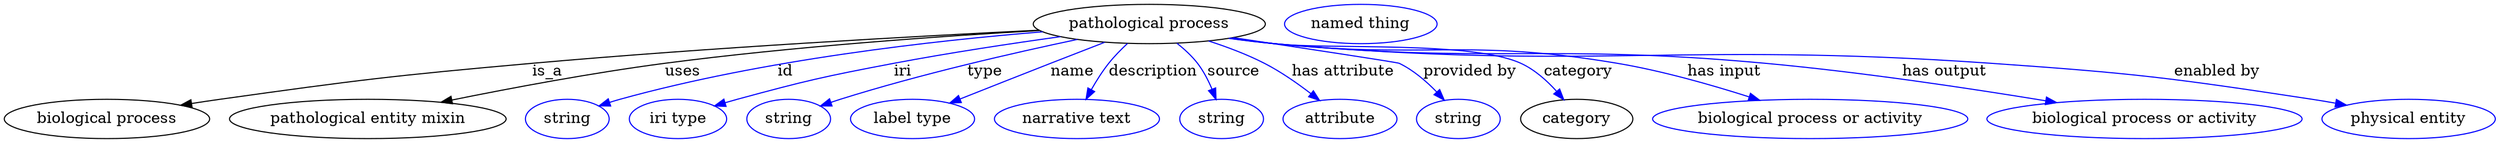 digraph {
	graph [bb="0,0,1846.1,123"];
	node [label="\N"];
	"pathological process"	[height=0.5,
		label="pathological process",
		pos="854.74,105",
		width=2.3109];
	"biological process"	[height=0.5,
		pos="74.743,18",
		width=2.0762];
	"pathological process" -> "biological process"	[label=is_a,
		lp="403.74,61.5",
		pos="e,128.88,30.449 775.3,99.544 683.14,94.012 526.69,83.504 392.74,69 288.32,57.694 262.26,53.758 158.74,36 152.24,34.884 145.47,33.645 \
138.72,32.359"];
	"pathological entity mixin"	[height=0.5,
		pos="267.74,18",
		width=2.7803];
	"pathological process" -> "pathological entity mixin"	[label=uses,
		lp="504.74,61.5",
		pos="e,322.4,33.114 776.01,99.174 702.44,94.007 589.71,84.403 492.74,69 438.18,60.333 377.03,46.473 332.27,35.541"];
	id	[color=blue,
		height=0.5,
		label=string,
		pos="416.74,18",
		width=0.84854];
	"pathological process" -> id	[color=blue,
		label=id,
		lp="580.24,61.5",
		pos="e,440.19,29.713 778.26,97.863 696.88,89.746 565.17,72.03 456.74,36 454.36,35.209 451.93,34.336 449.49,33.417",
		style=solid];
	iri	[color=blue,
		height=0.5,
		label="iri type",
		pos="501.74,18",
		width=1.011];
	"pathological process" -> iri	[color=blue,
		label=iri,
		lp="672.24,61.5",
		pos="e,529.21,29.827 790.16,93.48 753.51,87.15 706.88,78.493 665.74,69 612.26,56.658 598.91,53.049 546.74,36 544.15,35.154 541.49,34.247 \
538.82,33.309",
		style=solid];
	type	[color=blue,
		height=0.5,
		label=string,
		pos="586.74,18",
		width=0.84854];
	"pathological process" -> type	[color=blue,
		label=type,
		lp="738.74,61.5",
		pos="e,610.73,29.575 802.89,90.777 756.23,78.349 686.08,58.354 626.74,36 624.54,35.169 622.28,34.289 620.01,33.382",
		style=solid];
	name	[color=blue,
		height=0.5,
		label="label type",
		pos="680.74,18",
		width=1.2638];
	"pathological process" -> name	[color=blue,
		label=name,
		lp="797.24,61.5",
		pos="e,708.13,32.675 822,88.407 809.4,82.379 794.88,75.402 781.74,69 760.28,58.542 736.33,46.693 717.14,37.155",
		style=solid];
	description	[color=blue,
		height=0.5,
		label="narrative text",
		pos="801.74,18",
		width=1.6068];
	"pathological process" -> description	[color=blue,
		label=description,
		lp="855.24,61.5",
		pos="e,808.29,36.277 838.78,87.301 833.93,81.735 828.8,75.334 824.74,69 820.1,61.76 815.88,53.43 812.36,45.673",
		style=solid];
	source	[color=blue,
		height=0.5,
		label=string,
		pos="907.74,18",
		width=0.84854];
	"pathological process" -> source	[color=blue,
		label=source,
		lp="911.74,61.5",
		pos="e,901.83,35.869 871.65,87.054 876.58,81.577 881.72,75.288 885.74,69 890.42,61.7 894.56,53.239 897.95,45.376",
		style=solid];
	"has attribute"	[color=blue,
		height=0.5,
		label=attribute,
		pos="996.74,18",
		width=1.1193];
	"pathological process" -> "has attribute"	[color=blue,
		label="has attribute",
		lp="989.24,61.5",
		pos="e,979.7,34.491 893.9,88.982 906.94,83.379 921.29,76.53 933.74,69 947.11,60.917 960.82,50.352 972.03,41.018",
		style=solid];
	"provided by"	[color=blue,
		height=0.5,
		label=string,
		pos="1085.7,18",
		width=0.84854];
	"pathological process" -> "provided by"	[color=blue,
		label="provided by",
		lp="1083.7,61.5",
		pos="e,1071.7,34.489 914.73,92.525 962.27,83.315 1021.6,71.52 1026.7,69 1040.6,62.272 1053.9,51.53 1064.3,41.724",
		style=solid];
	category	[height=0.5,
		pos="1174.7,18",
		width=1.1374];
	"pathological process" -> category	[color=blue,
		label=category,
		lp="1166.2,61.5",
		pos="e,1162,35.464 914.02,92.33 924.88,90.396 936.13,88.527 946.74,87 1023.7,75.928 1049.9,101.06 1120.7,69 1133.8,63.097 1145.8,52.783 \
1155.1,43.05",
		style=solid];
	"has input"	[color=blue,
		height=0.5,
		label="biological process or activity",
		pos="1346.7,18",
		width=3.1414];
	"pathological process" -> "has input"	[color=blue,
		label="has input",
		lp="1274.7,61.5",
		pos="e,1307.2,34.875 913.49,92.151 924.5,90.211 935.95,88.386 946.74,87 1055.9,72.979 1085.7,90.252 1193.7,69 1229.2,62.019 1267.9,49.324 \
1297.5,38.474",
		style=solid];
	"has output"	[color=blue,
		height=0.5,
		label="biological process or activity",
		pos="1590.7,18",
		width=3.1414];
	"pathological process" -> "has output"	[color=blue,
		label="has output",
		lp="1436.2,61.5",
		pos="e,1525.2,32.761 912.97,92.039 924.14,90.086 935.77,88.284 946.74,87 1104.5,68.526 1145.9,86.666 1303.7,69 1375.9,60.922 1457.5,46.17 \
1515.1,34.775",
		style=solid];
	"enabled by"	[color=blue,
		height=0.5,
		label="physical entity",
		pos="1783.7,18",
		width=1.7332];
	"pathological process" -> "enabled by"	[color=blue,
		label="enabled by",
		lp="1637.7,61.5",
		pos="e,1738.4,30.566 912.46,91.984 923.78,90.01 935.6,88.215 946.74,87 1177.5,61.84 1237.4,88.581 1468.7,69 1577.8,59.77 1605.2,56.1 \
1712.7,36 1717.8,35.05 1723.1,33.97 1728.4,32.826",
		style=solid];
	"named thing_category"	[color=blue,
		height=0.5,
		label="named thing",
		pos="1010.7,105",
		width=1.5346];
}
